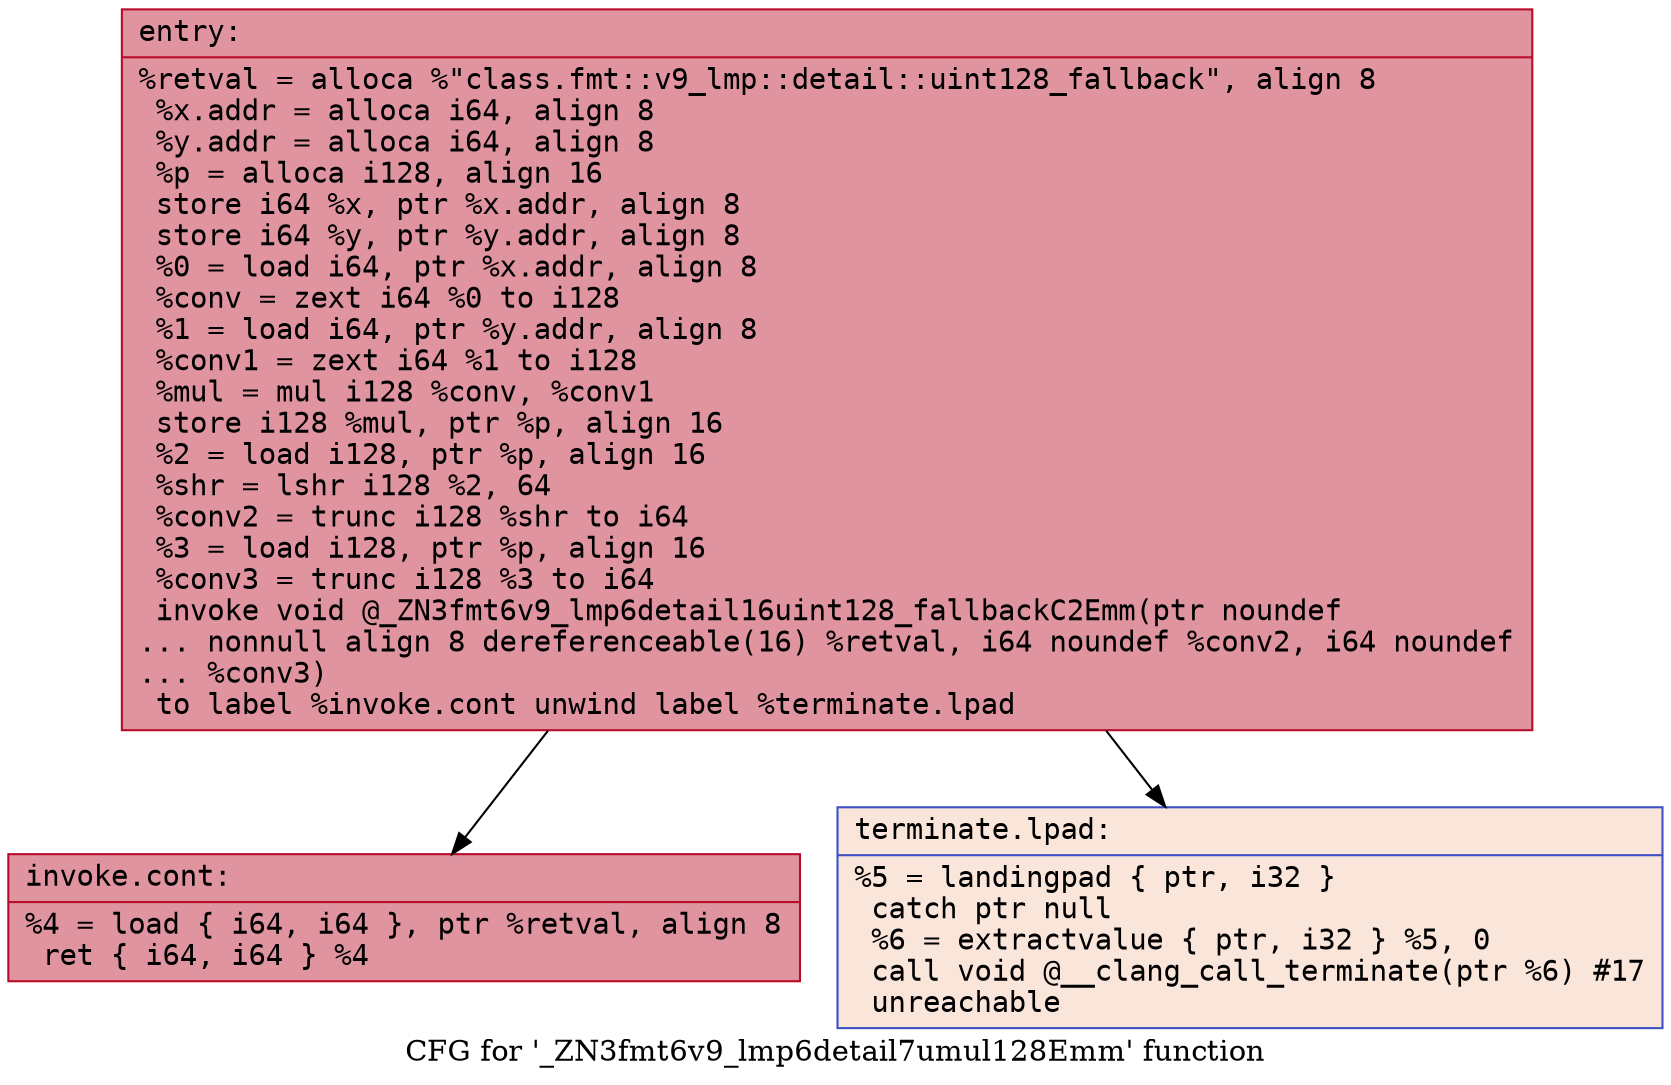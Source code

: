 digraph "CFG for '_ZN3fmt6v9_lmp6detail7umul128Emm' function" {
	label="CFG for '_ZN3fmt6v9_lmp6detail7umul128Emm' function";

	Node0x55fec2fe8ca0 [shape=record,color="#b70d28ff", style=filled, fillcolor="#b70d2870" fontname="Courier",label="{entry:\l|  %retval = alloca %\"class.fmt::v9_lmp::detail::uint128_fallback\", align 8\l  %x.addr = alloca i64, align 8\l  %y.addr = alloca i64, align 8\l  %p = alloca i128, align 16\l  store i64 %x, ptr %x.addr, align 8\l  store i64 %y, ptr %y.addr, align 8\l  %0 = load i64, ptr %x.addr, align 8\l  %conv = zext i64 %0 to i128\l  %1 = load i64, ptr %y.addr, align 8\l  %conv1 = zext i64 %1 to i128\l  %mul = mul i128 %conv, %conv1\l  store i128 %mul, ptr %p, align 16\l  %2 = load i128, ptr %p, align 16\l  %shr = lshr i128 %2, 64\l  %conv2 = trunc i128 %shr to i64\l  %3 = load i128, ptr %p, align 16\l  %conv3 = trunc i128 %3 to i64\l  invoke void @_ZN3fmt6v9_lmp6detail16uint128_fallbackC2Emm(ptr noundef\l... nonnull align 8 dereferenceable(16) %retval, i64 noundef %conv2, i64 noundef\l... %conv3)\l          to label %invoke.cont unwind label %terminate.lpad\l}"];
	Node0x55fec2fe8ca0 -> Node0x55fec2fe9770[tooltip="entry -> invoke.cont\nProbability 100.00%" ];
	Node0x55fec2fe8ca0 -> Node0x55fec2fe97c0[tooltip="entry -> terminate.lpad\nProbability 0.00%" ];
	Node0x55fec2fe9770 [shape=record,color="#b70d28ff", style=filled, fillcolor="#b70d2870" fontname="Courier",label="{invoke.cont:\l|  %4 = load \{ i64, i64 \}, ptr %retval, align 8\l  ret \{ i64, i64 \} %4\l}"];
	Node0x55fec2fe97c0 [shape=record,color="#3d50c3ff", style=filled, fillcolor="#f4c5ad70" fontname="Courier",label="{terminate.lpad:\l|  %5 = landingpad \{ ptr, i32 \}\l          catch ptr null\l  %6 = extractvalue \{ ptr, i32 \} %5, 0\l  call void @__clang_call_terminate(ptr %6) #17\l  unreachable\l}"];
}
